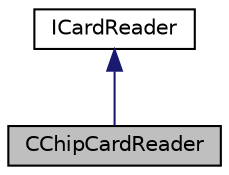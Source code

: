 digraph "CChipCardReader"
{
  edge [fontname="Helvetica",fontsize="10",labelfontname="Helvetica",labelfontsize="10"];
  node [fontname="Helvetica",fontsize="10",shape=record];
  Node1 [label="CChipCardReader",height=0.2,width=0.4,color="black", fillcolor="grey75", style="filled", fontcolor="black"];
  Node2 -> Node1 [dir="back",color="midnightblue",fontsize="10",style="solid"];
  Node2 [label="ICardReader",height=0.2,width=0.4,color="black", fillcolor="white", style="filled",URL="$classICardReader.html",tooltip="A third party card reader interface. "];
}
